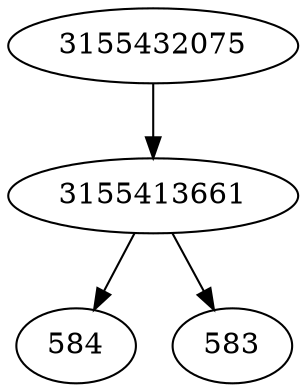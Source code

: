 strict digraph  {
584;
3155432075;
3155413661;
583;
3155432075 -> 3155413661;
3155413661 -> 583;
3155413661 -> 584;
}
